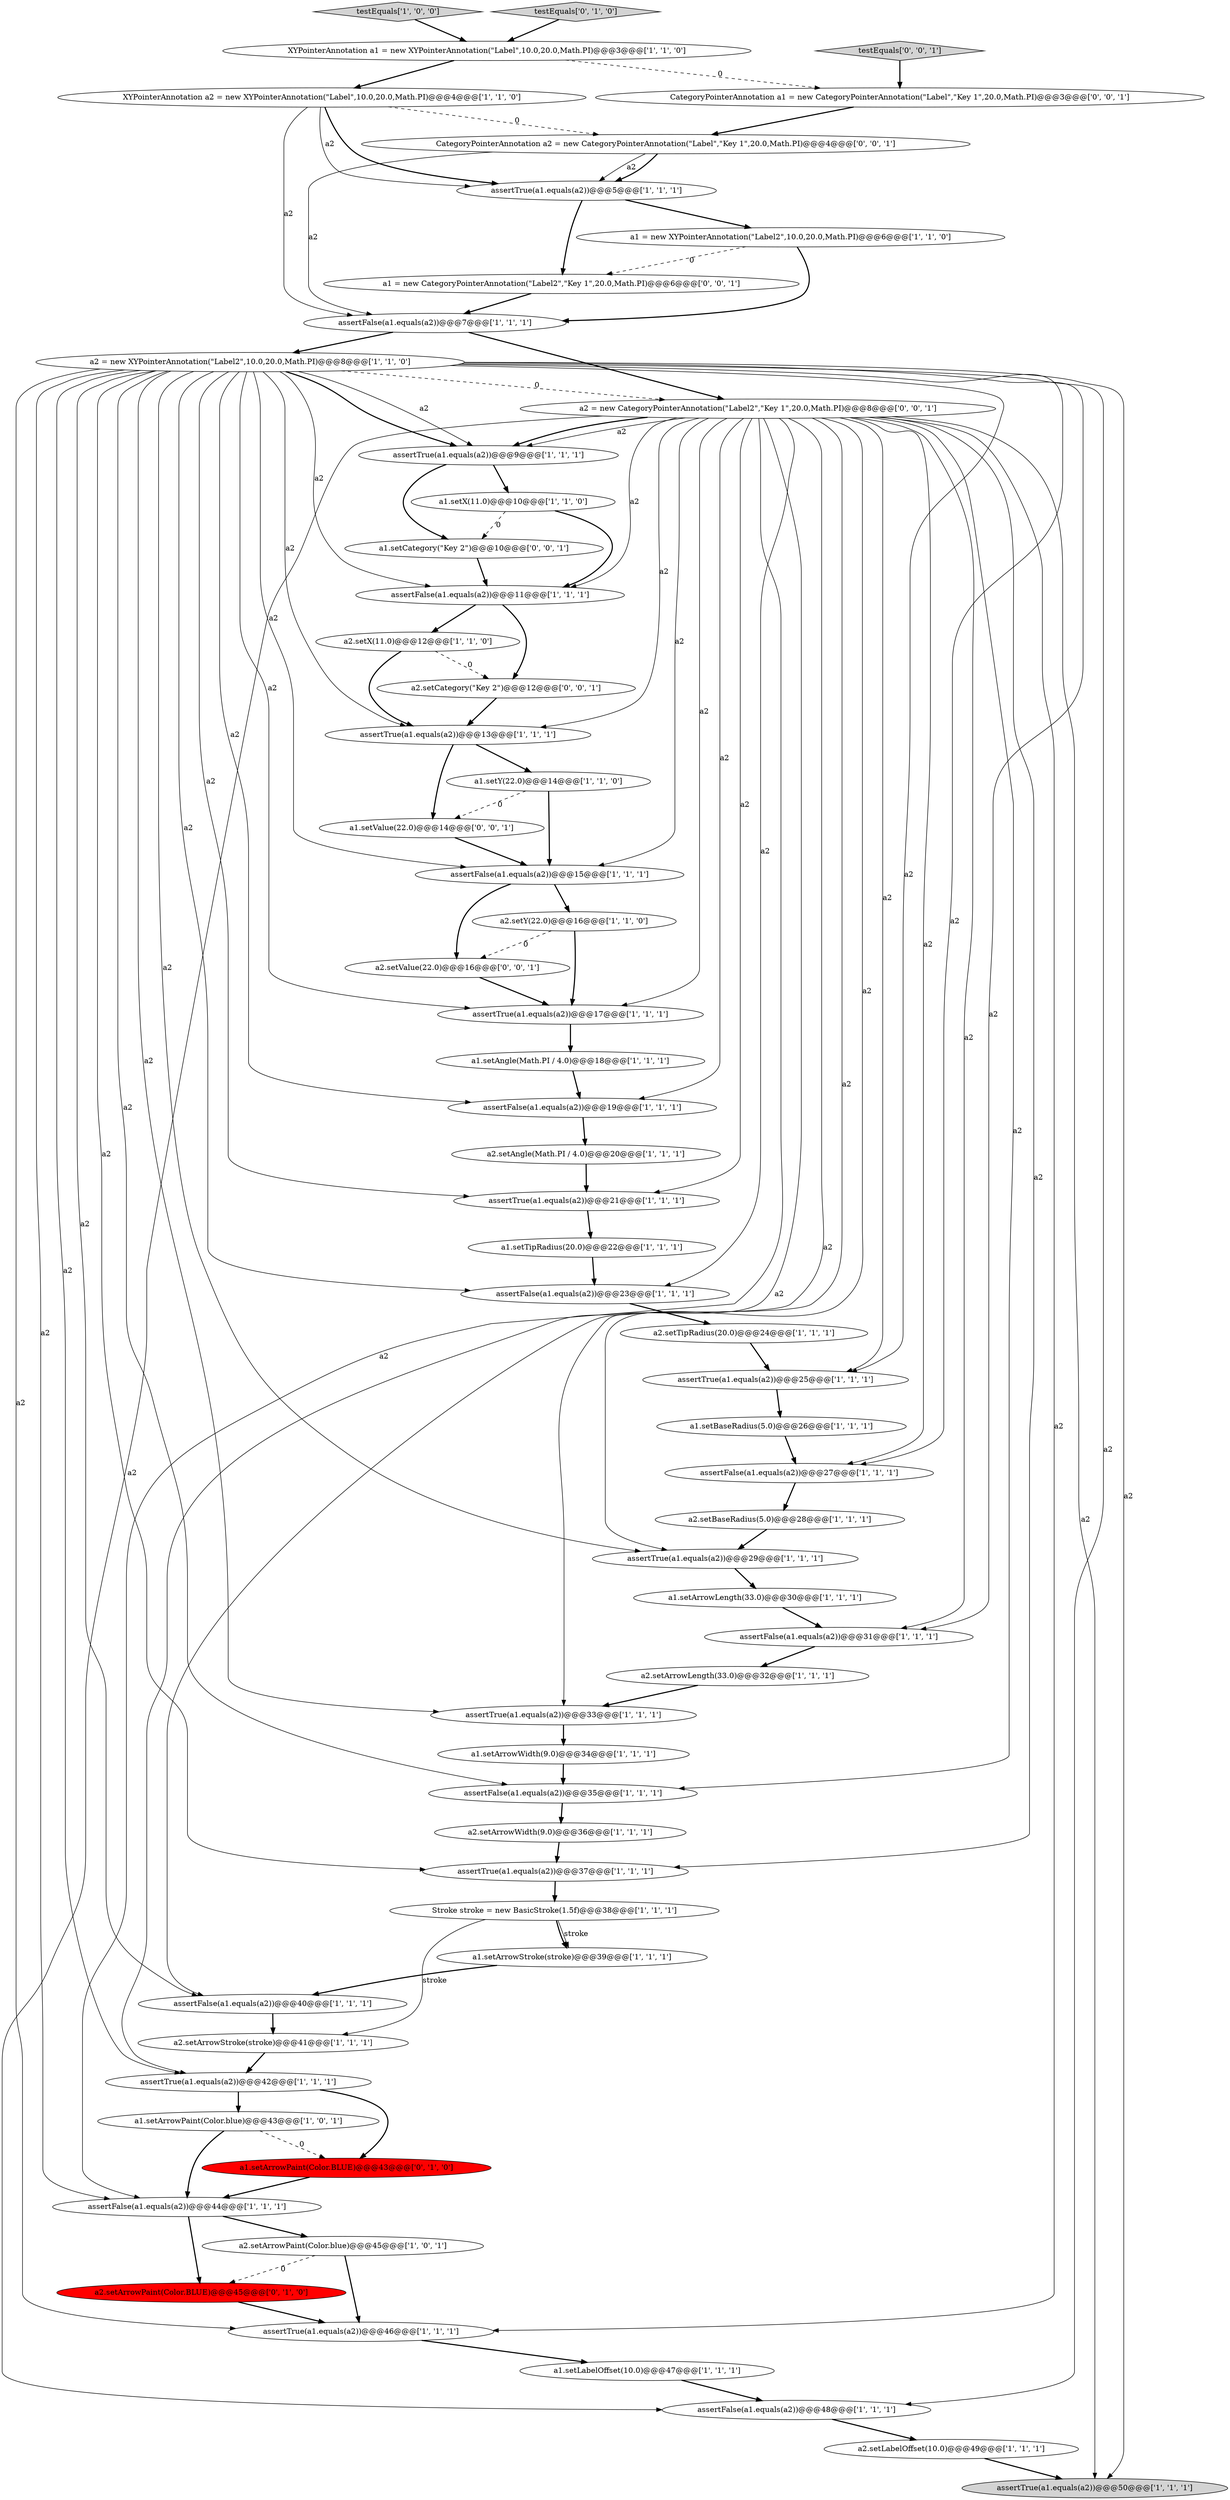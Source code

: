 digraph {
18 [style = filled, label = "a2 = new XYPointerAnnotation(\"Label2\",10.0,20.0,Math.PI)@@@8@@@['1', '1', '0']", fillcolor = white, shape = ellipse image = "AAA0AAABBB1BBB"];
5 [style = filled, label = "a2.setLabelOffset(10.0)@@@49@@@['1', '1', '1']", fillcolor = white, shape = ellipse image = "AAA0AAABBB1BBB"];
19 [style = filled, label = "a1.setAngle(Math.PI / 4.0)@@@18@@@['1', '1', '1']", fillcolor = white, shape = ellipse image = "AAA0AAABBB1BBB"];
35 [style = filled, label = "a2.setBaseRadius(5.0)@@@28@@@['1', '1', '1']", fillcolor = white, shape = ellipse image = "AAA0AAABBB1BBB"];
58 [style = filled, label = "a1 = new CategoryPointerAnnotation(\"Label2\",\"Key 1\",20.0,Math.PI)@@@6@@@['0', '0', '1']", fillcolor = white, shape = ellipse image = "AAA0AAABBB3BBB"];
16 [style = filled, label = "assertFalse(a1.equals(a2))@@@7@@@['1', '1', '1']", fillcolor = white, shape = ellipse image = "AAA0AAABBB1BBB"];
4 [style = filled, label = "assertFalse(a1.equals(a2))@@@48@@@['1', '1', '1']", fillcolor = white, shape = ellipse image = "AAA0AAABBB1BBB"];
17 [style = filled, label = "assertTrue(a1.equals(a2))@@@37@@@['1', '1', '1']", fillcolor = white, shape = ellipse image = "AAA0AAABBB1BBB"];
12 [style = filled, label = "assertTrue(a1.equals(a2))@@@13@@@['1', '1', '1']", fillcolor = white, shape = ellipse image = "AAA0AAABBB1BBB"];
13 [style = filled, label = "a2.setTipRadius(20.0)@@@24@@@['1', '1', '1']", fillcolor = white, shape = ellipse image = "AAA0AAABBB1BBB"];
54 [style = filled, label = "CategoryPointerAnnotation a1 = new CategoryPointerAnnotation(\"Label\",\"Key 1\",20.0,Math.PI)@@@3@@@['0', '0', '1']", fillcolor = white, shape = ellipse image = "AAA0AAABBB3BBB"];
30 [style = filled, label = "a1.setX(11.0)@@@10@@@['1', '1', '0']", fillcolor = white, shape = ellipse image = "AAA0AAABBB1BBB"];
60 [style = filled, label = "a2.setCategory(\"Key 2\")@@@12@@@['0', '0', '1']", fillcolor = white, shape = ellipse image = "AAA0AAABBB3BBB"];
3 [style = filled, label = "assertTrue(a1.equals(a2))@@@46@@@['1', '1', '1']", fillcolor = white, shape = ellipse image = "AAA0AAABBB1BBB"];
57 [style = filled, label = "a1.setValue(22.0)@@@14@@@['0', '0', '1']", fillcolor = white, shape = ellipse image = "AAA0AAABBB3BBB"];
42 [style = filled, label = "assertTrue(a1.equals(a2))@@@9@@@['1', '1', '1']", fillcolor = white, shape = ellipse image = "AAA0AAABBB1BBB"];
47 [style = filled, label = "assertTrue(a1.equals(a2))@@@29@@@['1', '1', '1']", fillcolor = white, shape = ellipse image = "AAA0AAABBB1BBB"];
24 [style = filled, label = "a1.setBaseRadius(5.0)@@@26@@@['1', '1', '1']", fillcolor = white, shape = ellipse image = "AAA0AAABBB1BBB"];
37 [style = filled, label = "a1.setY(22.0)@@@14@@@['1', '1', '0']", fillcolor = white, shape = ellipse image = "AAA0AAABBB1BBB"];
32 [style = filled, label = "a1.setArrowPaint(Color.blue)@@@43@@@['1', '0', '1']", fillcolor = white, shape = ellipse image = "AAA0AAABBB1BBB"];
39 [style = filled, label = "a2.setArrowPaint(Color.blue)@@@45@@@['1', '0', '1']", fillcolor = white, shape = ellipse image = "AAA0AAABBB1BBB"];
46 [style = filled, label = "assertFalse(a1.equals(a2))@@@35@@@['1', '1', '1']", fillcolor = white, shape = ellipse image = "AAA0AAABBB1BBB"];
9 [style = filled, label = "assertTrue(a1.equals(a2))@@@33@@@['1', '1', '1']", fillcolor = white, shape = ellipse image = "AAA0AAABBB1BBB"];
44 [style = filled, label = "testEquals['1', '0', '0']", fillcolor = lightgray, shape = diamond image = "AAA0AAABBB1BBB"];
0 [style = filled, label = "assertTrue(a1.equals(a2))@@@5@@@['1', '1', '1']", fillcolor = white, shape = ellipse image = "AAA0AAABBB1BBB"];
55 [style = filled, label = "a1.setCategory(\"Key 2\")@@@10@@@['0', '0', '1']", fillcolor = white, shape = ellipse image = "AAA0AAABBB3BBB"];
29 [style = filled, label = "a1 = new XYPointerAnnotation(\"Label2\",10.0,20.0,Math.PI)@@@6@@@['1', '1', '0']", fillcolor = white, shape = ellipse image = "AAA0AAABBB1BBB"];
26 [style = filled, label = "a2.setY(22.0)@@@16@@@['1', '1', '0']", fillcolor = white, shape = ellipse image = "AAA0AAABBB1BBB"];
34 [style = filled, label = "assertTrue(a1.equals(a2))@@@21@@@['1', '1', '1']", fillcolor = white, shape = ellipse image = "AAA0AAABBB1BBB"];
50 [style = filled, label = "a1.setArrowPaint(Color.BLUE)@@@43@@@['0', '1', '0']", fillcolor = red, shape = ellipse image = "AAA1AAABBB2BBB"];
15 [style = filled, label = "assertTrue(a1.equals(a2))@@@17@@@['1', '1', '1']", fillcolor = white, shape = ellipse image = "AAA0AAABBB1BBB"];
7 [style = filled, label = "a2.setX(11.0)@@@12@@@['1', '1', '0']", fillcolor = white, shape = ellipse image = "AAA0AAABBB1BBB"];
36 [style = filled, label = "a2.setArrowWidth(9.0)@@@36@@@['1', '1', '1']", fillcolor = white, shape = ellipse image = "AAA0AAABBB1BBB"];
52 [style = filled, label = "testEquals['0', '0', '1']", fillcolor = lightgray, shape = diamond image = "AAA0AAABBB3BBB"];
25 [style = filled, label = "a1.setLabelOffset(10.0)@@@47@@@['1', '1', '1']", fillcolor = white, shape = ellipse image = "AAA0AAABBB1BBB"];
59 [style = filled, label = "CategoryPointerAnnotation a2 = new CategoryPointerAnnotation(\"Label\",\"Key 1\",20.0,Math.PI)@@@4@@@['0', '0', '1']", fillcolor = white, shape = ellipse image = "AAA0AAABBB3BBB"];
40 [style = filled, label = "a2.setArrowLength(33.0)@@@32@@@['1', '1', '1']", fillcolor = white, shape = ellipse image = "AAA0AAABBB1BBB"];
43 [style = filled, label = "a1.setArrowStroke(stroke)@@@39@@@['1', '1', '1']", fillcolor = white, shape = ellipse image = "AAA0AAABBB1BBB"];
45 [style = filled, label = "assertFalse(a1.equals(a2))@@@27@@@['1', '1', '1']", fillcolor = white, shape = ellipse image = "AAA0AAABBB1BBB"];
20 [style = filled, label = "assertFalse(a1.equals(a2))@@@23@@@['1', '1', '1']", fillcolor = white, shape = ellipse image = "AAA0AAABBB1BBB"];
6 [style = filled, label = "a1.setArrowLength(33.0)@@@30@@@['1', '1', '1']", fillcolor = white, shape = ellipse image = "AAA0AAABBB1BBB"];
22 [style = filled, label = "a2.setArrowStroke(stroke)@@@41@@@['1', '1', '1']", fillcolor = white, shape = ellipse image = "AAA0AAABBB1BBB"];
38 [style = filled, label = "Stroke stroke = new BasicStroke(1.5f)@@@38@@@['1', '1', '1']", fillcolor = white, shape = ellipse image = "AAA0AAABBB1BBB"];
11 [style = filled, label = "assertFalse(a1.equals(a2))@@@31@@@['1', '1', '1']", fillcolor = white, shape = ellipse image = "AAA0AAABBB1BBB"];
53 [style = filled, label = "a2 = new CategoryPointerAnnotation(\"Label2\",\"Key 1\",20.0,Math.PI)@@@8@@@['0', '0', '1']", fillcolor = white, shape = ellipse image = "AAA0AAABBB3BBB"];
49 [style = filled, label = "a2.setArrowPaint(Color.BLUE)@@@45@@@['0', '1', '0']", fillcolor = red, shape = ellipse image = "AAA1AAABBB2BBB"];
10 [style = filled, label = "XYPointerAnnotation a1 = new XYPointerAnnotation(\"Label\",10.0,20.0,Math.PI)@@@3@@@['1', '1', '0']", fillcolor = white, shape = ellipse image = "AAA0AAABBB1BBB"];
1 [style = filled, label = "assertFalse(a1.equals(a2))@@@15@@@['1', '1', '1']", fillcolor = white, shape = ellipse image = "AAA0AAABBB1BBB"];
33 [style = filled, label = "assertTrue(a1.equals(a2))@@@25@@@['1', '1', '1']", fillcolor = white, shape = ellipse image = "AAA0AAABBB1BBB"];
2 [style = filled, label = "assertFalse(a1.equals(a2))@@@40@@@['1', '1', '1']", fillcolor = white, shape = ellipse image = "AAA0AAABBB1BBB"];
14 [style = filled, label = "assertFalse(a1.equals(a2))@@@19@@@['1', '1', '1']", fillcolor = white, shape = ellipse image = "AAA0AAABBB1BBB"];
27 [style = filled, label = "a2.setAngle(Math.PI / 4.0)@@@20@@@['1', '1', '1']", fillcolor = white, shape = ellipse image = "AAA0AAABBB1BBB"];
56 [style = filled, label = "a2.setValue(22.0)@@@16@@@['0', '0', '1']", fillcolor = white, shape = ellipse image = "AAA0AAABBB3BBB"];
41 [style = filled, label = "assertTrue(a1.equals(a2))@@@50@@@['1', '1', '1']", fillcolor = lightgray, shape = ellipse image = "AAA0AAABBB1BBB"];
48 [style = filled, label = "assertFalse(a1.equals(a2))@@@44@@@['1', '1', '1']", fillcolor = white, shape = ellipse image = "AAA0AAABBB1BBB"];
51 [style = filled, label = "testEquals['0', '1', '0']", fillcolor = lightgray, shape = diamond image = "AAA0AAABBB2BBB"];
21 [style = filled, label = "assertFalse(a1.equals(a2))@@@11@@@['1', '1', '1']", fillcolor = white, shape = ellipse image = "AAA0AAABBB1BBB"];
31 [style = filled, label = "a1.setArrowWidth(9.0)@@@34@@@['1', '1', '1']", fillcolor = white, shape = ellipse image = "AAA0AAABBB1BBB"];
28 [style = filled, label = "XYPointerAnnotation a2 = new XYPointerAnnotation(\"Label\",10.0,20.0,Math.PI)@@@4@@@['1', '1', '0']", fillcolor = white, shape = ellipse image = "AAA0AAABBB1BBB"];
8 [style = filled, label = "assertTrue(a1.equals(a2))@@@42@@@['1', '1', '1']", fillcolor = white, shape = ellipse image = "AAA0AAABBB1BBB"];
23 [style = filled, label = "a1.setTipRadius(20.0)@@@22@@@['1', '1', '1']", fillcolor = white, shape = ellipse image = "AAA0AAABBB1BBB"];
39->49 [style = dashed, label="0"];
28->0 [style = solid, label="a2"];
57->1 [style = bold, label=""];
53->21 [style = solid, label="a2"];
56->15 [style = bold, label=""];
18->3 [style = solid, label="a2"];
51->10 [style = bold, label=""];
28->59 [style = dashed, label="0"];
48->39 [style = bold, label=""];
59->16 [style = solid, label="a2"];
53->9 [style = solid, label="a2"];
17->38 [style = bold, label=""];
22->8 [style = bold, label=""];
28->0 [style = bold, label=""];
53->17 [style = solid, label="a2"];
18->47 [style = solid, label="a2"];
7->60 [style = dashed, label="0"];
6->11 [style = bold, label=""];
26->15 [style = bold, label=""];
18->2 [style = solid, label="a2"];
53->34 [style = solid, label="a2"];
31->46 [style = bold, label=""];
36->17 [style = bold, label=""];
53->8 [style = solid, label="a2"];
45->35 [style = bold, label=""];
18->14 [style = solid, label="a2"];
53->12 [style = solid, label="a2"];
48->49 [style = bold, label=""];
47->6 [style = bold, label=""];
18->15 [style = solid, label="a2"];
29->58 [style = dashed, label="0"];
58->16 [style = bold, label=""];
18->53 [style = dashed, label="0"];
0->58 [style = bold, label=""];
37->1 [style = bold, label=""];
38->43 [style = solid, label="stroke"];
46->36 [style = bold, label=""];
0->29 [style = bold, label=""];
53->46 [style = solid, label="a2"];
53->47 [style = solid, label="a2"];
59->0 [style = solid, label="a2"];
12->37 [style = bold, label=""];
28->16 [style = solid, label="a2"];
53->11 [style = solid, label="a2"];
53->3 [style = solid, label="a2"];
53->1 [style = solid, label="a2"];
54->59 [style = bold, label=""];
49->3 [style = bold, label=""];
21->7 [style = bold, label=""];
53->45 [style = solid, label="a2"];
32->48 [style = bold, label=""];
21->60 [style = bold, label=""];
1->56 [style = bold, label=""];
29->16 [style = bold, label=""];
52->54 [style = bold, label=""];
53->15 [style = solid, label="a2"];
60->12 [style = bold, label=""];
23->20 [style = bold, label=""];
16->18 [style = bold, label=""];
20->13 [style = bold, label=""];
9->31 [style = bold, label=""];
18->41 [style = solid, label="a2"];
53->42 [style = bold, label=""];
53->41 [style = solid, label="a2"];
18->8 [style = solid, label="a2"];
18->1 [style = solid, label="a2"];
43->2 [style = bold, label=""];
40->9 [style = bold, label=""];
50->48 [style = bold, label=""];
15->19 [style = bold, label=""];
42->55 [style = bold, label=""];
18->9 [style = solid, label="a2"];
53->20 [style = solid, label="a2"];
24->45 [style = bold, label=""];
30->21 [style = bold, label=""];
27->34 [style = bold, label=""];
19->14 [style = bold, label=""];
18->45 [style = solid, label="a2"];
33->24 [style = bold, label=""];
53->14 [style = solid, label="a2"];
32->50 [style = dashed, label="0"];
8->50 [style = bold, label=""];
34->23 [style = bold, label=""];
14->27 [style = bold, label=""];
4->5 [style = bold, label=""];
18->11 [style = solid, label="a2"];
38->43 [style = bold, label=""];
18->21 [style = solid, label="a2"];
18->17 [style = solid, label="a2"];
18->48 [style = solid, label="a2"];
53->48 [style = solid, label="a2"];
10->28 [style = bold, label=""];
55->21 [style = bold, label=""];
8->32 [style = bold, label=""];
7->12 [style = bold, label=""];
3->25 [style = bold, label=""];
18->20 [style = solid, label="a2"];
12->57 [style = bold, label=""];
53->42 [style = solid, label="a2"];
44->10 [style = bold, label=""];
25->4 [style = bold, label=""];
39->3 [style = bold, label=""];
18->34 [style = solid, label="a2"];
18->46 [style = solid, label="a2"];
30->55 [style = dashed, label="0"];
1->26 [style = bold, label=""];
11->40 [style = bold, label=""];
16->53 [style = bold, label=""];
10->54 [style = dashed, label="0"];
53->33 [style = solid, label="a2"];
5->41 [style = bold, label=""];
42->30 [style = bold, label=""];
18->33 [style = solid, label="a2"];
53->2 [style = solid, label="a2"];
53->4 [style = solid, label="a2"];
35->47 [style = bold, label=""];
18->42 [style = solid, label="a2"];
18->4 [style = solid, label="a2"];
18->12 [style = solid, label="a2"];
59->0 [style = bold, label=""];
37->57 [style = dashed, label="0"];
2->22 [style = bold, label=""];
13->33 [style = bold, label=""];
38->22 [style = solid, label="stroke"];
26->56 [style = dashed, label="0"];
18->42 [style = bold, label=""];
}
